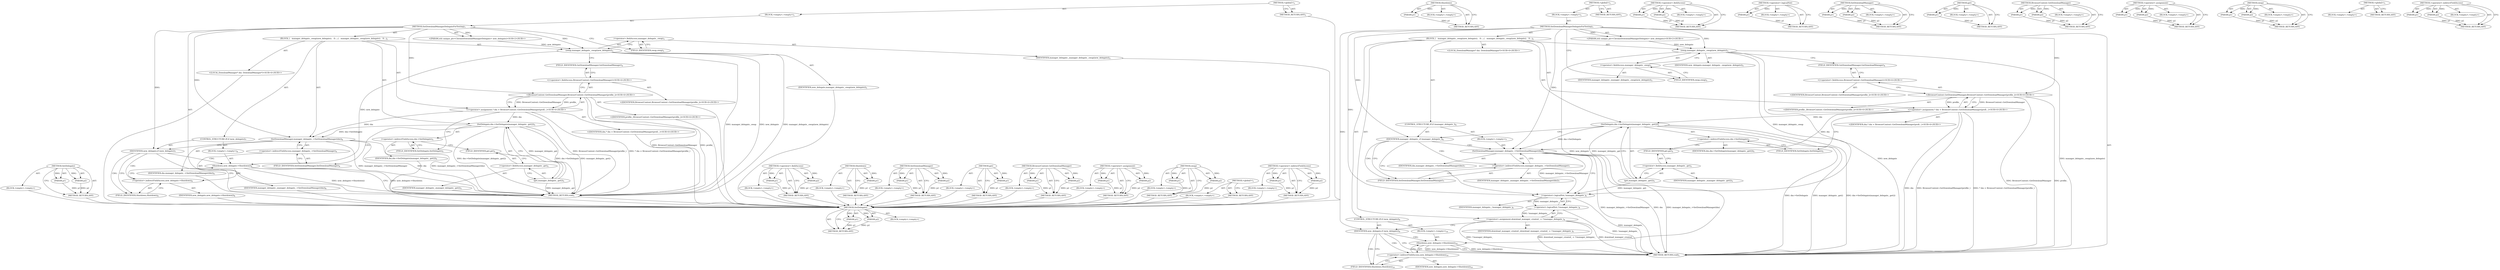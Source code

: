 digraph "&lt;operator&gt;.indirectFieldAccess" {
vulnerable_83 [label=<(METHOD,SetDelegate)>];
vulnerable_84 [label=<(PARAM,p1)>];
vulnerable_85 [label=<(PARAM,p2)>];
vulnerable_86 [label=<(BLOCK,&lt;empty&gt;,&lt;empty&gt;)>];
vulnerable_87 [label=<(METHOD_RETURN,ANY)>];
vulnerable_6 [label=<(METHOD,&lt;global&gt;)<SUB>1</SUB>>];
vulnerable_7 [label=<(BLOCK,&lt;empty&gt;,&lt;empty&gt;)<SUB>1</SUB>>];
vulnerable_8 [label=<(METHOD,SetDownloadManagerDelegateForTesting)<SUB>1</SUB>>];
vulnerable_9 [label="<(PARAM,std::unique_ptr&lt;ChromeDownloadManagerDelegate&gt; new_delegate)<SUB>2</SUB>>"];
vulnerable_10 [label=<(BLOCK,{
   manager_delegate_.swap(new_delegate);
   D...,{
   manager_delegate_.swap(new_delegate);
   D...)<SUB>2</SUB>>];
vulnerable_11 [label=<(swap,manager_delegate_.swap(new_delegate))<SUB>3</SUB>>];
vulnerable_12 [label=<(&lt;operator&gt;.fieldAccess,manager_delegate_.swap)<SUB>3</SUB>>];
vulnerable_13 [label=<(IDENTIFIER,manager_delegate_,manager_delegate_.swap(new_delegate))<SUB>3</SUB>>];
vulnerable_14 [label=<(FIELD_IDENTIFIER,swap,swap)<SUB>3</SUB>>];
vulnerable_15 [label=<(IDENTIFIER,new_delegate,manager_delegate_.swap(new_delegate))<SUB>3</SUB>>];
vulnerable_16 [label="<(LOCAL,DownloadManager* dm: DownloadManager*)<SUB>4</SUB>>"];
vulnerable_17 [label="<(&lt;operator&gt;.assignment,* dm = BrowserContext::GetDownloadManager(profi...)<SUB>4</SUB>>"];
vulnerable_18 [label="<(IDENTIFIER,dm,* dm = BrowserContext::GetDownloadManager(profi...)<SUB>4</SUB>>"];
vulnerable_19 [label="<(BrowserContext.GetDownloadManager,BrowserContext::GetDownloadManager(profile_))<SUB>4</SUB>>"];
vulnerable_20 [label="<(&lt;operator&gt;.fieldAccess,BrowserContext::GetDownloadManager)<SUB>4</SUB>>"];
vulnerable_21 [label="<(IDENTIFIER,BrowserContext,BrowserContext::GetDownloadManager(profile_))<SUB>4</SUB>>"];
vulnerable_22 [label=<(FIELD_IDENTIFIER,GetDownloadManager,GetDownloadManager)<SUB>4</SUB>>];
vulnerable_23 [label="<(IDENTIFIER,profile_,BrowserContext::GetDownloadManager(profile_))<SUB>4</SUB>>"];
vulnerable_24 [label=<(SetDelegate,dm-&gt;SetDelegate(manager_delegate_.get()))<SUB>5</SUB>>];
vulnerable_25 [label=<(&lt;operator&gt;.indirectFieldAccess,dm-&gt;SetDelegate)<SUB>5</SUB>>];
vulnerable_26 [label=<(IDENTIFIER,dm,dm-&gt;SetDelegate(manager_delegate_.get()))<SUB>5</SUB>>];
vulnerable_27 [label=<(FIELD_IDENTIFIER,SetDelegate,SetDelegate)<SUB>5</SUB>>];
vulnerable_28 [label=<(get,manager_delegate_.get())<SUB>5</SUB>>];
vulnerable_29 [label=<(&lt;operator&gt;.fieldAccess,manager_delegate_.get)<SUB>5</SUB>>];
vulnerable_30 [label=<(IDENTIFIER,manager_delegate_,manager_delegate_.get())<SUB>5</SUB>>];
vulnerable_31 [label=<(FIELD_IDENTIFIER,get,get)<SUB>5</SUB>>];
vulnerable_32 [label=<(SetDownloadManager,manager_delegate_-&gt;SetDownloadManager(dm))<SUB>6</SUB>>];
vulnerable_33 [label=<(&lt;operator&gt;.indirectFieldAccess,manager_delegate_-&gt;SetDownloadManager)<SUB>6</SUB>>];
vulnerable_34 [label=<(IDENTIFIER,manager_delegate_,manager_delegate_-&gt;SetDownloadManager(dm))<SUB>6</SUB>>];
vulnerable_35 [label=<(FIELD_IDENTIFIER,SetDownloadManager,SetDownloadManager)<SUB>6</SUB>>];
vulnerable_36 [label=<(IDENTIFIER,dm,manager_delegate_-&gt;SetDownloadManager(dm))<SUB>6</SUB>>];
vulnerable_37 [label=<(CONTROL_STRUCTURE,IF,if (new_delegate))<SUB>7</SUB>>];
vulnerable_38 [label=<(IDENTIFIER,new_delegate,if (new_delegate))<SUB>7</SUB>>];
vulnerable_39 [label=<(BLOCK,&lt;empty&gt;,&lt;empty&gt;)<SUB>8</SUB>>];
vulnerable_40 [label=<(Shutdown,new_delegate-&gt;Shutdown())<SUB>8</SUB>>];
vulnerable_41 [label=<(&lt;operator&gt;.indirectFieldAccess,new_delegate-&gt;Shutdown)<SUB>8</SUB>>];
vulnerable_42 [label=<(IDENTIFIER,new_delegate,new_delegate-&gt;Shutdown())<SUB>8</SUB>>];
vulnerable_43 [label=<(FIELD_IDENTIFIER,Shutdown,Shutdown)<SUB>8</SUB>>];
vulnerable_44 [label=<(METHOD_RETURN,void)<SUB>1</SUB>>];
vulnerable_46 [label=<(METHOD_RETURN,ANY)<SUB>1</SUB>>];
vulnerable_68 [label=<(METHOD,&lt;operator&gt;.fieldAccess)>];
vulnerable_69 [label=<(PARAM,p1)>];
vulnerable_70 [label=<(PARAM,p2)>];
vulnerable_71 [label=<(BLOCK,&lt;empty&gt;,&lt;empty&gt;)>];
vulnerable_72 [label=<(METHOD_RETURN,ANY)>];
vulnerable_102 [label=<(METHOD,Shutdown)>];
vulnerable_103 [label=<(PARAM,p1)>];
vulnerable_104 [label=<(BLOCK,&lt;empty&gt;,&lt;empty&gt;)>];
vulnerable_105 [label=<(METHOD_RETURN,ANY)>];
vulnerable_97 [label=<(METHOD,SetDownloadManager)>];
vulnerable_98 [label=<(PARAM,p1)>];
vulnerable_99 [label=<(PARAM,p2)>];
vulnerable_100 [label=<(BLOCK,&lt;empty&gt;,&lt;empty&gt;)>];
vulnerable_101 [label=<(METHOD_RETURN,ANY)>];
vulnerable_93 [label=<(METHOD,get)>];
vulnerable_94 [label=<(PARAM,p1)>];
vulnerable_95 [label=<(BLOCK,&lt;empty&gt;,&lt;empty&gt;)>];
vulnerable_96 [label=<(METHOD_RETURN,ANY)>];
vulnerable_78 [label=<(METHOD,BrowserContext.GetDownloadManager)>];
vulnerable_79 [label=<(PARAM,p1)>];
vulnerable_80 [label=<(PARAM,p2)>];
vulnerable_81 [label=<(BLOCK,&lt;empty&gt;,&lt;empty&gt;)>];
vulnerable_82 [label=<(METHOD_RETURN,ANY)>];
vulnerable_73 [label=<(METHOD,&lt;operator&gt;.assignment)>];
vulnerable_74 [label=<(PARAM,p1)>];
vulnerable_75 [label=<(PARAM,p2)>];
vulnerable_76 [label=<(BLOCK,&lt;empty&gt;,&lt;empty&gt;)>];
vulnerable_77 [label=<(METHOD_RETURN,ANY)>];
vulnerable_63 [label=<(METHOD,swap)>];
vulnerable_64 [label=<(PARAM,p1)>];
vulnerable_65 [label=<(PARAM,p2)>];
vulnerable_66 [label=<(BLOCK,&lt;empty&gt;,&lt;empty&gt;)>];
vulnerable_67 [label=<(METHOD_RETURN,ANY)>];
vulnerable_57 [label=<(METHOD,&lt;global&gt;)<SUB>1</SUB>>];
vulnerable_58 [label=<(BLOCK,&lt;empty&gt;,&lt;empty&gt;)>];
vulnerable_59 [label=<(METHOD_RETURN,ANY)>];
vulnerable_88 [label=<(METHOD,&lt;operator&gt;.indirectFieldAccess)>];
vulnerable_89 [label=<(PARAM,p1)>];
vulnerable_90 [label=<(PARAM,p2)>];
vulnerable_91 [label=<(BLOCK,&lt;empty&gt;,&lt;empty&gt;)>];
vulnerable_92 [label=<(METHOD_RETURN,ANY)>];
fixed_91 [label=<(METHOD,SetDelegate)>];
fixed_92 [label=<(PARAM,p1)>];
fixed_93 [label=<(PARAM,p2)>];
fixed_94 [label=<(BLOCK,&lt;empty&gt;,&lt;empty&gt;)>];
fixed_95 [label=<(METHOD_RETURN,ANY)>];
fixed_114 [label=<(METHOD,Shutdown)>];
fixed_115 [label=<(PARAM,p1)>];
fixed_116 [label=<(BLOCK,&lt;empty&gt;,&lt;empty&gt;)>];
fixed_117 [label=<(METHOD_RETURN,ANY)>];
fixed_6 [label=<(METHOD,&lt;global&gt;)<SUB>1</SUB>>];
fixed_7 [label=<(BLOCK,&lt;empty&gt;,&lt;empty&gt;)<SUB>1</SUB>>];
fixed_8 [label=<(METHOD,SetDownloadManagerDelegateForTesting)<SUB>1</SUB>>];
fixed_9 [label="<(PARAM,std::unique_ptr&lt;ChromeDownloadManagerDelegate&gt; new_delegate)<SUB>2</SUB>>"];
fixed_10 [label=<(BLOCK,{
   manager_delegate_.swap(new_delegate);
   D...,{
   manager_delegate_.swap(new_delegate);
   D...)<SUB>2</SUB>>];
fixed_11 [label=<(swap,manager_delegate_.swap(new_delegate))<SUB>3</SUB>>];
fixed_12 [label=<(&lt;operator&gt;.fieldAccess,manager_delegate_.swap)<SUB>3</SUB>>];
fixed_13 [label=<(IDENTIFIER,manager_delegate_,manager_delegate_.swap(new_delegate))<SUB>3</SUB>>];
fixed_14 [label=<(FIELD_IDENTIFIER,swap,swap)<SUB>3</SUB>>];
fixed_15 [label=<(IDENTIFIER,new_delegate,manager_delegate_.swap(new_delegate))<SUB>3</SUB>>];
fixed_16 [label="<(LOCAL,DownloadManager* dm: DownloadManager*)<SUB>4</SUB>>"];
fixed_17 [label="<(&lt;operator&gt;.assignment,* dm = BrowserContext::GetDownloadManager(profi...)<SUB>4</SUB>>"];
fixed_18 [label="<(IDENTIFIER,dm,* dm = BrowserContext::GetDownloadManager(profi...)<SUB>4</SUB>>"];
fixed_19 [label="<(BrowserContext.GetDownloadManager,BrowserContext::GetDownloadManager(profile_))<SUB>4</SUB>>"];
fixed_20 [label="<(&lt;operator&gt;.fieldAccess,BrowserContext::GetDownloadManager)<SUB>4</SUB>>"];
fixed_21 [label="<(IDENTIFIER,BrowserContext,BrowserContext::GetDownloadManager(profile_))<SUB>4</SUB>>"];
fixed_22 [label=<(FIELD_IDENTIFIER,GetDownloadManager,GetDownloadManager)<SUB>4</SUB>>];
fixed_23 [label="<(IDENTIFIER,profile_,BrowserContext::GetDownloadManager(profile_))<SUB>4</SUB>>"];
fixed_24 [label=<(SetDelegate,dm-&gt;SetDelegate(manager_delegate_.get()))<SUB>5</SUB>>];
fixed_25 [label=<(&lt;operator&gt;.indirectFieldAccess,dm-&gt;SetDelegate)<SUB>5</SUB>>];
fixed_26 [label=<(IDENTIFIER,dm,dm-&gt;SetDelegate(manager_delegate_.get()))<SUB>5</SUB>>];
fixed_27 [label=<(FIELD_IDENTIFIER,SetDelegate,SetDelegate)<SUB>5</SUB>>];
fixed_28 [label=<(get,manager_delegate_.get())<SUB>5</SUB>>];
fixed_29 [label=<(&lt;operator&gt;.fieldAccess,manager_delegate_.get)<SUB>5</SUB>>];
fixed_30 [label=<(IDENTIFIER,manager_delegate_,manager_delegate_.get())<SUB>5</SUB>>];
fixed_31 [label=<(FIELD_IDENTIFIER,get,get)<SUB>5</SUB>>];
fixed_32 [label=<(CONTROL_STRUCTURE,IF,if (manager_delegate_))<SUB>6</SUB>>];
fixed_33 [label=<(IDENTIFIER,manager_delegate_,if (manager_delegate_))<SUB>6</SUB>>];
fixed_34 [label=<(BLOCK,&lt;empty&gt;,&lt;empty&gt;)<SUB>7</SUB>>];
fixed_35 [label=<(SetDownloadManager,manager_delegate_-&gt;SetDownloadManager(dm))<SUB>7</SUB>>];
fixed_36 [label=<(&lt;operator&gt;.indirectFieldAccess,manager_delegate_-&gt;SetDownloadManager)<SUB>7</SUB>>];
fixed_37 [label=<(IDENTIFIER,manager_delegate_,manager_delegate_-&gt;SetDownloadManager(dm))<SUB>7</SUB>>];
fixed_38 [label=<(FIELD_IDENTIFIER,SetDownloadManager,SetDownloadManager)<SUB>7</SUB>>];
fixed_39 [label=<(IDENTIFIER,dm,manager_delegate_-&gt;SetDownloadManager(dm))<SUB>7</SUB>>];
fixed_40 [label=<(&lt;operator&gt;.assignment,download_manager_created_ = !!manager_delegate_)<SUB>8</SUB>>];
fixed_41 [label=<(IDENTIFIER,download_manager_created_,download_manager_created_ = !!manager_delegate_)<SUB>8</SUB>>];
fixed_42 [label=<(&lt;operator&gt;.logicalNot,!!manager_delegate_)<SUB>8</SUB>>];
fixed_43 [label=<(&lt;operator&gt;.logicalNot,!manager_delegate_)<SUB>8</SUB>>];
fixed_44 [label=<(IDENTIFIER,manager_delegate_,!manager_delegate_)<SUB>8</SUB>>];
fixed_45 [label=<(CONTROL_STRUCTURE,IF,if (new_delegate))<SUB>9</SUB>>];
fixed_46 [label=<(IDENTIFIER,new_delegate,if (new_delegate))<SUB>9</SUB>>];
fixed_47 [label=<(BLOCK,&lt;empty&gt;,&lt;empty&gt;)<SUB>10</SUB>>];
fixed_48 [label=<(Shutdown,new_delegate-&gt;Shutdown())<SUB>10</SUB>>];
fixed_49 [label=<(&lt;operator&gt;.indirectFieldAccess,new_delegate-&gt;Shutdown)<SUB>10</SUB>>];
fixed_50 [label=<(IDENTIFIER,new_delegate,new_delegate-&gt;Shutdown())<SUB>10</SUB>>];
fixed_51 [label=<(FIELD_IDENTIFIER,Shutdown,Shutdown)<SUB>10</SUB>>];
fixed_52 [label=<(METHOD_RETURN,void)<SUB>1</SUB>>];
fixed_54 [label=<(METHOD_RETURN,ANY)<SUB>1</SUB>>];
fixed_76 [label=<(METHOD,&lt;operator&gt;.fieldAccess)>];
fixed_77 [label=<(PARAM,p1)>];
fixed_78 [label=<(PARAM,p2)>];
fixed_79 [label=<(BLOCK,&lt;empty&gt;,&lt;empty&gt;)>];
fixed_80 [label=<(METHOD_RETURN,ANY)>];
fixed_110 [label=<(METHOD,&lt;operator&gt;.logicalNot)>];
fixed_111 [label=<(PARAM,p1)>];
fixed_112 [label=<(BLOCK,&lt;empty&gt;,&lt;empty&gt;)>];
fixed_113 [label=<(METHOD_RETURN,ANY)>];
fixed_105 [label=<(METHOD,SetDownloadManager)>];
fixed_106 [label=<(PARAM,p1)>];
fixed_107 [label=<(PARAM,p2)>];
fixed_108 [label=<(BLOCK,&lt;empty&gt;,&lt;empty&gt;)>];
fixed_109 [label=<(METHOD_RETURN,ANY)>];
fixed_101 [label=<(METHOD,get)>];
fixed_102 [label=<(PARAM,p1)>];
fixed_103 [label=<(BLOCK,&lt;empty&gt;,&lt;empty&gt;)>];
fixed_104 [label=<(METHOD_RETURN,ANY)>];
fixed_86 [label=<(METHOD,BrowserContext.GetDownloadManager)>];
fixed_87 [label=<(PARAM,p1)>];
fixed_88 [label=<(PARAM,p2)>];
fixed_89 [label=<(BLOCK,&lt;empty&gt;,&lt;empty&gt;)>];
fixed_90 [label=<(METHOD_RETURN,ANY)>];
fixed_81 [label=<(METHOD,&lt;operator&gt;.assignment)>];
fixed_82 [label=<(PARAM,p1)>];
fixed_83 [label=<(PARAM,p2)>];
fixed_84 [label=<(BLOCK,&lt;empty&gt;,&lt;empty&gt;)>];
fixed_85 [label=<(METHOD_RETURN,ANY)>];
fixed_71 [label=<(METHOD,swap)>];
fixed_72 [label=<(PARAM,p1)>];
fixed_73 [label=<(PARAM,p2)>];
fixed_74 [label=<(BLOCK,&lt;empty&gt;,&lt;empty&gt;)>];
fixed_75 [label=<(METHOD_RETURN,ANY)>];
fixed_65 [label=<(METHOD,&lt;global&gt;)<SUB>1</SUB>>];
fixed_66 [label=<(BLOCK,&lt;empty&gt;,&lt;empty&gt;)>];
fixed_67 [label=<(METHOD_RETURN,ANY)>];
fixed_96 [label=<(METHOD,&lt;operator&gt;.indirectFieldAccess)>];
fixed_97 [label=<(PARAM,p1)>];
fixed_98 [label=<(PARAM,p2)>];
fixed_99 [label=<(BLOCK,&lt;empty&gt;,&lt;empty&gt;)>];
fixed_100 [label=<(METHOD_RETURN,ANY)>];
vulnerable_83 -> vulnerable_84  [key=0, label="AST: "];
vulnerable_83 -> vulnerable_84  [key=1, label="DDG: "];
vulnerable_83 -> vulnerable_86  [key=0, label="AST: "];
vulnerable_83 -> vulnerable_85  [key=0, label="AST: "];
vulnerable_83 -> vulnerable_85  [key=1, label="DDG: "];
vulnerable_83 -> vulnerable_87  [key=0, label="AST: "];
vulnerable_83 -> vulnerable_87  [key=1, label="CFG: "];
vulnerable_84 -> vulnerable_87  [key=0, label="DDG: p1"];
vulnerable_85 -> vulnerable_87  [key=0, label="DDG: p2"];
vulnerable_86 -> fixed_91  [key=0];
vulnerable_87 -> fixed_91  [key=0];
vulnerable_6 -> vulnerable_7  [key=0, label="AST: "];
vulnerable_6 -> vulnerable_46  [key=0, label="AST: "];
vulnerable_6 -> vulnerable_46  [key=1, label="CFG: "];
vulnerable_7 -> vulnerable_8  [key=0, label="AST: "];
vulnerable_8 -> vulnerable_9  [key=0, label="AST: "];
vulnerable_8 -> vulnerable_9  [key=1, label="DDG: "];
vulnerable_8 -> vulnerable_10  [key=0, label="AST: "];
vulnerable_8 -> vulnerable_44  [key=0, label="AST: "];
vulnerable_8 -> vulnerable_14  [key=0, label="CFG: "];
vulnerable_8 -> vulnerable_11  [key=0, label="DDG: "];
vulnerable_8 -> vulnerable_32  [key=0, label="DDG: "];
vulnerable_8 -> vulnerable_38  [key=0, label="DDG: "];
vulnerable_8 -> vulnerable_19  [key=0, label="DDG: "];
vulnerable_9 -> vulnerable_11  [key=0, label="DDG: new_delegate"];
vulnerable_10 -> vulnerable_11  [key=0, label="AST: "];
vulnerable_10 -> vulnerable_16  [key=0, label="AST: "];
vulnerable_10 -> vulnerable_17  [key=0, label="AST: "];
vulnerable_10 -> vulnerable_24  [key=0, label="AST: "];
vulnerable_10 -> vulnerable_32  [key=0, label="AST: "];
vulnerable_10 -> vulnerable_37  [key=0, label="AST: "];
vulnerable_11 -> vulnerable_12  [key=0, label="AST: "];
vulnerable_11 -> vulnerable_15  [key=0, label="AST: "];
vulnerable_11 -> vulnerable_22  [key=0, label="CFG: "];
vulnerable_11 -> vulnerable_44  [key=0, label="DDG: manager_delegate_.swap"];
vulnerable_11 -> vulnerable_44  [key=1, label="DDG: new_delegate"];
vulnerable_11 -> vulnerable_44  [key=2, label="DDG: manager_delegate_.swap(new_delegate)"];
vulnerable_11 -> vulnerable_40  [key=0, label="DDG: new_delegate"];
vulnerable_12 -> vulnerable_13  [key=0, label="AST: "];
vulnerable_12 -> vulnerable_14  [key=0, label="AST: "];
vulnerable_12 -> vulnerable_11  [key=0, label="CFG: "];
vulnerable_13 -> fixed_91  [key=0];
vulnerable_14 -> vulnerable_12  [key=0, label="CFG: "];
vulnerable_15 -> fixed_91  [key=0];
vulnerable_16 -> fixed_91  [key=0];
vulnerable_17 -> vulnerable_18  [key=0, label="AST: "];
vulnerable_17 -> vulnerable_19  [key=0, label="AST: "];
vulnerable_17 -> vulnerable_27  [key=0, label="CFG: "];
vulnerable_17 -> vulnerable_44  [key=0, label="DDG: BrowserContext::GetDownloadManager(profile_)"];
vulnerable_17 -> vulnerable_44  [key=1, label="DDG: * dm = BrowserContext::GetDownloadManager(profile_)"];
vulnerable_17 -> vulnerable_24  [key=0, label="DDG: dm"];
vulnerable_17 -> vulnerable_32  [key=0, label="DDG: dm"];
vulnerable_18 -> fixed_91  [key=0];
vulnerable_19 -> vulnerable_20  [key=0, label="AST: "];
vulnerable_19 -> vulnerable_23  [key=0, label="AST: "];
vulnerable_19 -> vulnerable_17  [key=0, label="CFG: "];
vulnerable_19 -> vulnerable_17  [key=1, label="DDG: BrowserContext::GetDownloadManager"];
vulnerable_19 -> vulnerable_17  [key=2, label="DDG: profile_"];
vulnerable_19 -> vulnerable_44  [key=0, label="DDG: BrowserContext::GetDownloadManager"];
vulnerable_19 -> vulnerable_44  [key=1, label="DDG: profile_"];
vulnerable_20 -> vulnerable_21  [key=0, label="AST: "];
vulnerable_20 -> vulnerable_22  [key=0, label="AST: "];
vulnerable_20 -> vulnerable_19  [key=0, label="CFG: "];
vulnerable_21 -> fixed_91  [key=0];
vulnerable_22 -> vulnerable_20  [key=0, label="CFG: "];
vulnerable_23 -> fixed_91  [key=0];
vulnerable_24 -> vulnerable_25  [key=0, label="AST: "];
vulnerable_24 -> vulnerable_28  [key=0, label="AST: "];
vulnerable_24 -> vulnerable_35  [key=0, label="CFG: "];
vulnerable_24 -> vulnerable_44  [key=0, label="DDG: dm-&gt;SetDelegate"];
vulnerable_24 -> vulnerable_44  [key=1, label="DDG: manager_delegate_.get()"];
vulnerable_24 -> vulnerable_44  [key=2, label="DDG: dm-&gt;SetDelegate(manager_delegate_.get())"];
vulnerable_24 -> vulnerable_32  [key=0, label="DDG: dm-&gt;SetDelegate"];
vulnerable_25 -> vulnerable_26  [key=0, label="AST: "];
vulnerable_25 -> vulnerable_27  [key=0, label="AST: "];
vulnerable_25 -> vulnerable_31  [key=0, label="CFG: "];
vulnerable_26 -> fixed_91  [key=0];
vulnerable_27 -> vulnerable_25  [key=0, label="CFG: "];
vulnerable_28 -> vulnerable_29  [key=0, label="AST: "];
vulnerable_28 -> vulnerable_24  [key=0, label="CFG: "];
vulnerable_28 -> vulnerable_24  [key=1, label="DDG: manager_delegate_.get"];
vulnerable_28 -> vulnerable_44  [key=0, label="DDG: manager_delegate_.get"];
vulnerable_29 -> vulnerable_30  [key=0, label="AST: "];
vulnerable_29 -> vulnerable_31  [key=0, label="AST: "];
vulnerable_29 -> vulnerable_28  [key=0, label="CFG: "];
vulnerable_30 -> fixed_91  [key=0];
vulnerable_31 -> vulnerable_29  [key=0, label="CFG: "];
vulnerable_32 -> vulnerable_33  [key=0, label="AST: "];
vulnerable_32 -> vulnerable_36  [key=0, label="AST: "];
vulnerable_32 -> vulnerable_38  [key=0, label="CFG: "];
vulnerable_32 -> vulnerable_44  [key=0, label="DDG: manager_delegate_-&gt;SetDownloadManager"];
vulnerable_32 -> vulnerable_44  [key=1, label="DDG: dm"];
vulnerable_32 -> vulnerable_44  [key=2, label="DDG: manager_delegate_-&gt;SetDownloadManager(dm)"];
vulnerable_33 -> vulnerable_34  [key=0, label="AST: "];
vulnerable_33 -> vulnerable_35  [key=0, label="AST: "];
vulnerable_33 -> vulnerable_32  [key=0, label="CFG: "];
vulnerable_34 -> fixed_91  [key=0];
vulnerable_35 -> vulnerable_33  [key=0, label="CFG: "];
vulnerable_36 -> fixed_91  [key=0];
vulnerable_37 -> vulnerable_38  [key=0, label="AST: "];
vulnerable_37 -> vulnerable_39  [key=0, label="AST: "];
vulnerable_38 -> vulnerable_44  [key=0, label="CFG: "];
vulnerable_38 -> vulnerable_43  [key=0, label="CFG: "];
vulnerable_38 -> vulnerable_43  [key=1, label="CDG: "];
vulnerable_38 -> vulnerable_40  [key=0, label="CDG: "];
vulnerable_38 -> vulnerable_41  [key=0, label="CDG: "];
vulnerable_39 -> vulnerable_40  [key=0, label="AST: "];
vulnerable_40 -> vulnerable_41  [key=0, label="AST: "];
vulnerable_40 -> vulnerable_44  [key=0, label="CFG: "];
vulnerable_40 -> vulnerable_44  [key=1, label="DDG: new_delegate-&gt;Shutdown"];
vulnerable_40 -> vulnerable_44  [key=2, label="DDG: new_delegate-&gt;Shutdown()"];
vulnerable_41 -> vulnerable_42  [key=0, label="AST: "];
vulnerable_41 -> vulnerable_43  [key=0, label="AST: "];
vulnerable_41 -> vulnerable_40  [key=0, label="CFG: "];
vulnerable_42 -> fixed_91  [key=0];
vulnerable_43 -> vulnerable_41  [key=0, label="CFG: "];
vulnerable_44 -> fixed_91  [key=0];
vulnerable_46 -> fixed_91  [key=0];
vulnerable_68 -> vulnerable_69  [key=0, label="AST: "];
vulnerable_68 -> vulnerable_69  [key=1, label="DDG: "];
vulnerable_68 -> vulnerable_71  [key=0, label="AST: "];
vulnerable_68 -> vulnerable_70  [key=0, label="AST: "];
vulnerable_68 -> vulnerable_70  [key=1, label="DDG: "];
vulnerable_68 -> vulnerable_72  [key=0, label="AST: "];
vulnerable_68 -> vulnerable_72  [key=1, label="CFG: "];
vulnerable_69 -> vulnerable_72  [key=0, label="DDG: p1"];
vulnerable_70 -> vulnerable_72  [key=0, label="DDG: p2"];
vulnerable_71 -> fixed_91  [key=0];
vulnerable_72 -> fixed_91  [key=0];
vulnerable_102 -> vulnerable_103  [key=0, label="AST: "];
vulnerable_102 -> vulnerable_103  [key=1, label="DDG: "];
vulnerable_102 -> vulnerable_104  [key=0, label="AST: "];
vulnerable_102 -> vulnerable_105  [key=0, label="AST: "];
vulnerable_102 -> vulnerable_105  [key=1, label="CFG: "];
vulnerable_103 -> vulnerable_105  [key=0, label="DDG: p1"];
vulnerable_104 -> fixed_91  [key=0];
vulnerable_105 -> fixed_91  [key=0];
vulnerable_97 -> vulnerable_98  [key=0, label="AST: "];
vulnerable_97 -> vulnerable_98  [key=1, label="DDG: "];
vulnerable_97 -> vulnerable_100  [key=0, label="AST: "];
vulnerable_97 -> vulnerable_99  [key=0, label="AST: "];
vulnerable_97 -> vulnerable_99  [key=1, label="DDG: "];
vulnerable_97 -> vulnerable_101  [key=0, label="AST: "];
vulnerable_97 -> vulnerable_101  [key=1, label="CFG: "];
vulnerable_98 -> vulnerable_101  [key=0, label="DDG: p1"];
vulnerable_99 -> vulnerable_101  [key=0, label="DDG: p2"];
vulnerable_100 -> fixed_91  [key=0];
vulnerable_101 -> fixed_91  [key=0];
vulnerable_93 -> vulnerable_94  [key=0, label="AST: "];
vulnerable_93 -> vulnerable_94  [key=1, label="DDG: "];
vulnerable_93 -> vulnerable_95  [key=0, label="AST: "];
vulnerable_93 -> vulnerable_96  [key=0, label="AST: "];
vulnerable_93 -> vulnerable_96  [key=1, label="CFG: "];
vulnerable_94 -> vulnerable_96  [key=0, label="DDG: p1"];
vulnerable_95 -> fixed_91  [key=0];
vulnerable_96 -> fixed_91  [key=0];
vulnerable_78 -> vulnerable_79  [key=0, label="AST: "];
vulnerable_78 -> vulnerable_79  [key=1, label="DDG: "];
vulnerable_78 -> vulnerable_81  [key=0, label="AST: "];
vulnerable_78 -> vulnerable_80  [key=0, label="AST: "];
vulnerable_78 -> vulnerable_80  [key=1, label="DDG: "];
vulnerable_78 -> vulnerable_82  [key=0, label="AST: "];
vulnerable_78 -> vulnerable_82  [key=1, label="CFG: "];
vulnerable_79 -> vulnerable_82  [key=0, label="DDG: p1"];
vulnerable_80 -> vulnerable_82  [key=0, label="DDG: p2"];
vulnerable_81 -> fixed_91  [key=0];
vulnerable_82 -> fixed_91  [key=0];
vulnerable_73 -> vulnerable_74  [key=0, label="AST: "];
vulnerable_73 -> vulnerable_74  [key=1, label="DDG: "];
vulnerable_73 -> vulnerable_76  [key=0, label="AST: "];
vulnerable_73 -> vulnerable_75  [key=0, label="AST: "];
vulnerable_73 -> vulnerable_75  [key=1, label="DDG: "];
vulnerable_73 -> vulnerable_77  [key=0, label="AST: "];
vulnerable_73 -> vulnerable_77  [key=1, label="CFG: "];
vulnerable_74 -> vulnerable_77  [key=0, label="DDG: p1"];
vulnerable_75 -> vulnerable_77  [key=0, label="DDG: p2"];
vulnerable_76 -> fixed_91  [key=0];
vulnerable_77 -> fixed_91  [key=0];
vulnerable_63 -> vulnerable_64  [key=0, label="AST: "];
vulnerable_63 -> vulnerable_64  [key=1, label="DDG: "];
vulnerable_63 -> vulnerable_66  [key=0, label="AST: "];
vulnerable_63 -> vulnerable_65  [key=0, label="AST: "];
vulnerable_63 -> vulnerable_65  [key=1, label="DDG: "];
vulnerable_63 -> vulnerable_67  [key=0, label="AST: "];
vulnerable_63 -> vulnerable_67  [key=1, label="CFG: "];
vulnerable_64 -> vulnerable_67  [key=0, label="DDG: p1"];
vulnerable_65 -> vulnerable_67  [key=0, label="DDG: p2"];
vulnerable_66 -> fixed_91  [key=0];
vulnerable_67 -> fixed_91  [key=0];
vulnerable_57 -> vulnerable_58  [key=0, label="AST: "];
vulnerable_57 -> vulnerable_59  [key=0, label="AST: "];
vulnerable_57 -> vulnerable_59  [key=1, label="CFG: "];
vulnerable_58 -> fixed_91  [key=0];
vulnerable_59 -> fixed_91  [key=0];
vulnerable_88 -> vulnerable_89  [key=0, label="AST: "];
vulnerable_88 -> vulnerable_89  [key=1, label="DDG: "];
vulnerable_88 -> vulnerable_91  [key=0, label="AST: "];
vulnerable_88 -> vulnerable_90  [key=0, label="AST: "];
vulnerable_88 -> vulnerable_90  [key=1, label="DDG: "];
vulnerable_88 -> vulnerable_92  [key=0, label="AST: "];
vulnerable_88 -> vulnerable_92  [key=1, label="CFG: "];
vulnerable_89 -> vulnerable_92  [key=0, label="DDG: p1"];
vulnerable_90 -> vulnerable_92  [key=0, label="DDG: p2"];
vulnerable_91 -> fixed_91  [key=0];
vulnerable_92 -> fixed_91  [key=0];
fixed_91 -> fixed_92  [key=0, label="AST: "];
fixed_91 -> fixed_92  [key=1, label="DDG: "];
fixed_91 -> fixed_94  [key=0, label="AST: "];
fixed_91 -> fixed_93  [key=0, label="AST: "];
fixed_91 -> fixed_93  [key=1, label="DDG: "];
fixed_91 -> fixed_95  [key=0, label="AST: "];
fixed_91 -> fixed_95  [key=1, label="CFG: "];
fixed_92 -> fixed_95  [key=0, label="DDG: p1"];
fixed_93 -> fixed_95  [key=0, label="DDG: p2"];
fixed_114 -> fixed_115  [key=0, label="AST: "];
fixed_114 -> fixed_115  [key=1, label="DDG: "];
fixed_114 -> fixed_116  [key=0, label="AST: "];
fixed_114 -> fixed_117  [key=0, label="AST: "];
fixed_114 -> fixed_117  [key=1, label="CFG: "];
fixed_115 -> fixed_117  [key=0, label="DDG: p1"];
fixed_6 -> fixed_7  [key=0, label="AST: "];
fixed_6 -> fixed_54  [key=0, label="AST: "];
fixed_6 -> fixed_54  [key=1, label="CFG: "];
fixed_7 -> fixed_8  [key=0, label="AST: "];
fixed_8 -> fixed_9  [key=0, label="AST: "];
fixed_8 -> fixed_9  [key=1, label="DDG: "];
fixed_8 -> fixed_10  [key=0, label="AST: "];
fixed_8 -> fixed_52  [key=0, label="AST: "];
fixed_8 -> fixed_14  [key=0, label="CFG: "];
fixed_8 -> fixed_11  [key=0, label="DDG: "];
fixed_8 -> fixed_33  [key=0, label="DDG: "];
fixed_8 -> fixed_46  [key=0, label="DDG: "];
fixed_8 -> fixed_19  [key=0, label="DDG: "];
fixed_8 -> fixed_35  [key=0, label="DDG: "];
fixed_8 -> fixed_43  [key=0, label="DDG: "];
fixed_9 -> fixed_11  [key=0, label="DDG: new_delegate"];
fixed_10 -> fixed_11  [key=0, label="AST: "];
fixed_10 -> fixed_16  [key=0, label="AST: "];
fixed_10 -> fixed_17  [key=0, label="AST: "];
fixed_10 -> fixed_24  [key=0, label="AST: "];
fixed_10 -> fixed_32  [key=0, label="AST: "];
fixed_10 -> fixed_40  [key=0, label="AST: "];
fixed_10 -> fixed_45  [key=0, label="AST: "];
fixed_11 -> fixed_12  [key=0, label="AST: "];
fixed_11 -> fixed_15  [key=0, label="AST: "];
fixed_11 -> fixed_22  [key=0, label="CFG: "];
fixed_11 -> fixed_52  [key=0, label="DDG: new_delegate"];
fixed_11 -> fixed_52  [key=1, label="DDG: manager_delegate_.swap(new_delegate)"];
fixed_11 -> fixed_43  [key=0, label="DDG: manager_delegate_.swap"];
fixed_11 -> fixed_48  [key=0, label="DDG: new_delegate"];
fixed_12 -> fixed_13  [key=0, label="AST: "];
fixed_12 -> fixed_14  [key=0, label="AST: "];
fixed_12 -> fixed_11  [key=0, label="CFG: "];
fixed_14 -> fixed_12  [key=0, label="CFG: "];
fixed_17 -> fixed_18  [key=0, label="AST: "];
fixed_17 -> fixed_19  [key=0, label="AST: "];
fixed_17 -> fixed_27  [key=0, label="CFG: "];
fixed_17 -> fixed_52  [key=0, label="DDG: dm"];
fixed_17 -> fixed_52  [key=1, label="DDG: BrowserContext::GetDownloadManager(profile_)"];
fixed_17 -> fixed_52  [key=2, label="DDG: * dm = BrowserContext::GetDownloadManager(profile_)"];
fixed_17 -> fixed_24  [key=0, label="DDG: dm"];
fixed_17 -> fixed_35  [key=0, label="DDG: dm"];
fixed_19 -> fixed_20  [key=0, label="AST: "];
fixed_19 -> fixed_23  [key=0, label="AST: "];
fixed_19 -> fixed_17  [key=0, label="CFG: "];
fixed_19 -> fixed_17  [key=1, label="DDG: BrowserContext::GetDownloadManager"];
fixed_19 -> fixed_17  [key=2, label="DDG: profile_"];
fixed_19 -> fixed_52  [key=0, label="DDG: BrowserContext::GetDownloadManager"];
fixed_19 -> fixed_52  [key=1, label="DDG: profile_"];
fixed_20 -> fixed_21  [key=0, label="AST: "];
fixed_20 -> fixed_22  [key=0, label="AST: "];
fixed_20 -> fixed_19  [key=0, label="CFG: "];
fixed_22 -> fixed_20  [key=0, label="CFG: "];
fixed_24 -> fixed_25  [key=0, label="AST: "];
fixed_24 -> fixed_28  [key=0, label="AST: "];
fixed_24 -> fixed_33  [key=0, label="CFG: "];
fixed_24 -> fixed_52  [key=0, label="DDG: dm-&gt;SetDelegate"];
fixed_24 -> fixed_52  [key=1, label="DDG: manager_delegate_.get()"];
fixed_24 -> fixed_52  [key=2, label="DDG: dm-&gt;SetDelegate(manager_delegate_.get())"];
fixed_24 -> fixed_35  [key=0, label="DDG: dm-&gt;SetDelegate"];
fixed_25 -> fixed_26  [key=0, label="AST: "];
fixed_25 -> fixed_27  [key=0, label="AST: "];
fixed_25 -> fixed_31  [key=0, label="CFG: "];
fixed_27 -> fixed_25  [key=0, label="CFG: "];
fixed_28 -> fixed_29  [key=0, label="AST: "];
fixed_28 -> fixed_24  [key=0, label="CFG: "];
fixed_28 -> fixed_24  [key=1, label="DDG: manager_delegate_.get"];
fixed_28 -> fixed_43  [key=0, label="DDG: manager_delegate_.get"];
fixed_29 -> fixed_30  [key=0, label="AST: "];
fixed_29 -> fixed_31  [key=0, label="AST: "];
fixed_29 -> fixed_28  [key=0, label="CFG: "];
fixed_31 -> fixed_29  [key=0, label="CFG: "];
fixed_32 -> fixed_33  [key=0, label="AST: "];
fixed_32 -> fixed_34  [key=0, label="AST: "];
fixed_33 -> fixed_38  [key=0, label="CFG: "];
fixed_33 -> fixed_38  [key=1, label="CDG: "];
fixed_33 -> fixed_43  [key=0, label="CFG: "];
fixed_33 -> fixed_36  [key=0, label="CDG: "];
fixed_33 -> fixed_35  [key=0, label="CDG: "];
fixed_34 -> fixed_35  [key=0, label="AST: "];
fixed_35 -> fixed_36  [key=0, label="AST: "];
fixed_35 -> fixed_39  [key=0, label="AST: "];
fixed_35 -> fixed_43  [key=0, label="CFG: "];
fixed_35 -> fixed_43  [key=1, label="DDG: manager_delegate_-&gt;SetDownloadManager"];
fixed_35 -> fixed_52  [key=0, label="DDG: manager_delegate_-&gt;SetDownloadManager"];
fixed_35 -> fixed_52  [key=1, label="DDG: dm"];
fixed_35 -> fixed_52  [key=2, label="DDG: manager_delegate_-&gt;SetDownloadManager(dm)"];
fixed_36 -> fixed_37  [key=0, label="AST: "];
fixed_36 -> fixed_38  [key=0, label="AST: "];
fixed_36 -> fixed_35  [key=0, label="CFG: "];
fixed_38 -> fixed_36  [key=0, label="CFG: "];
fixed_40 -> fixed_41  [key=0, label="AST: "];
fixed_40 -> fixed_42  [key=0, label="AST: "];
fixed_40 -> fixed_46  [key=0, label="CFG: "];
fixed_40 -> fixed_52  [key=0, label="DDG: !!manager_delegate_"];
fixed_40 -> fixed_52  [key=1, label="DDG: download_manager_created_ = !!manager_delegate_"];
fixed_40 -> fixed_52  [key=2, label="DDG: download_manager_created_"];
fixed_42 -> fixed_43  [key=0, label="AST: "];
fixed_42 -> fixed_40  [key=0, label="CFG: "];
fixed_42 -> fixed_40  [key=1, label="DDG: !manager_delegate_"];
fixed_42 -> fixed_52  [key=0, label="DDG: !manager_delegate_"];
fixed_43 -> fixed_44  [key=0, label="AST: "];
fixed_43 -> fixed_42  [key=0, label="CFG: "];
fixed_43 -> fixed_42  [key=1, label="DDG: manager_delegate_"];
fixed_43 -> fixed_52  [key=0, label="DDG: manager_delegate_"];
fixed_45 -> fixed_46  [key=0, label="AST: "];
fixed_45 -> fixed_47  [key=0, label="AST: "];
fixed_46 -> fixed_52  [key=0, label="CFG: "];
fixed_46 -> fixed_51  [key=0, label="CFG: "];
fixed_46 -> fixed_51  [key=1, label="CDG: "];
fixed_46 -> fixed_48  [key=0, label="CDG: "];
fixed_46 -> fixed_49  [key=0, label="CDG: "];
fixed_47 -> fixed_48  [key=0, label="AST: "];
fixed_48 -> fixed_49  [key=0, label="AST: "];
fixed_48 -> fixed_52  [key=0, label="CFG: "];
fixed_48 -> fixed_52  [key=1, label="DDG: new_delegate-&gt;Shutdown"];
fixed_48 -> fixed_52  [key=2, label="DDG: new_delegate-&gt;Shutdown()"];
fixed_49 -> fixed_50  [key=0, label="AST: "];
fixed_49 -> fixed_51  [key=0, label="AST: "];
fixed_49 -> fixed_48  [key=0, label="CFG: "];
fixed_51 -> fixed_49  [key=0, label="CFG: "];
fixed_76 -> fixed_77  [key=0, label="AST: "];
fixed_76 -> fixed_77  [key=1, label="DDG: "];
fixed_76 -> fixed_79  [key=0, label="AST: "];
fixed_76 -> fixed_78  [key=0, label="AST: "];
fixed_76 -> fixed_78  [key=1, label="DDG: "];
fixed_76 -> fixed_80  [key=0, label="AST: "];
fixed_76 -> fixed_80  [key=1, label="CFG: "];
fixed_77 -> fixed_80  [key=0, label="DDG: p1"];
fixed_78 -> fixed_80  [key=0, label="DDG: p2"];
fixed_110 -> fixed_111  [key=0, label="AST: "];
fixed_110 -> fixed_111  [key=1, label="DDG: "];
fixed_110 -> fixed_112  [key=0, label="AST: "];
fixed_110 -> fixed_113  [key=0, label="AST: "];
fixed_110 -> fixed_113  [key=1, label="CFG: "];
fixed_111 -> fixed_113  [key=0, label="DDG: p1"];
fixed_105 -> fixed_106  [key=0, label="AST: "];
fixed_105 -> fixed_106  [key=1, label="DDG: "];
fixed_105 -> fixed_108  [key=0, label="AST: "];
fixed_105 -> fixed_107  [key=0, label="AST: "];
fixed_105 -> fixed_107  [key=1, label="DDG: "];
fixed_105 -> fixed_109  [key=0, label="AST: "];
fixed_105 -> fixed_109  [key=1, label="CFG: "];
fixed_106 -> fixed_109  [key=0, label="DDG: p1"];
fixed_107 -> fixed_109  [key=0, label="DDG: p2"];
fixed_101 -> fixed_102  [key=0, label="AST: "];
fixed_101 -> fixed_102  [key=1, label="DDG: "];
fixed_101 -> fixed_103  [key=0, label="AST: "];
fixed_101 -> fixed_104  [key=0, label="AST: "];
fixed_101 -> fixed_104  [key=1, label="CFG: "];
fixed_102 -> fixed_104  [key=0, label="DDG: p1"];
fixed_86 -> fixed_87  [key=0, label="AST: "];
fixed_86 -> fixed_87  [key=1, label="DDG: "];
fixed_86 -> fixed_89  [key=0, label="AST: "];
fixed_86 -> fixed_88  [key=0, label="AST: "];
fixed_86 -> fixed_88  [key=1, label="DDG: "];
fixed_86 -> fixed_90  [key=0, label="AST: "];
fixed_86 -> fixed_90  [key=1, label="CFG: "];
fixed_87 -> fixed_90  [key=0, label="DDG: p1"];
fixed_88 -> fixed_90  [key=0, label="DDG: p2"];
fixed_81 -> fixed_82  [key=0, label="AST: "];
fixed_81 -> fixed_82  [key=1, label="DDG: "];
fixed_81 -> fixed_84  [key=0, label="AST: "];
fixed_81 -> fixed_83  [key=0, label="AST: "];
fixed_81 -> fixed_83  [key=1, label="DDG: "];
fixed_81 -> fixed_85  [key=0, label="AST: "];
fixed_81 -> fixed_85  [key=1, label="CFG: "];
fixed_82 -> fixed_85  [key=0, label="DDG: p1"];
fixed_83 -> fixed_85  [key=0, label="DDG: p2"];
fixed_71 -> fixed_72  [key=0, label="AST: "];
fixed_71 -> fixed_72  [key=1, label="DDG: "];
fixed_71 -> fixed_74  [key=0, label="AST: "];
fixed_71 -> fixed_73  [key=0, label="AST: "];
fixed_71 -> fixed_73  [key=1, label="DDG: "];
fixed_71 -> fixed_75  [key=0, label="AST: "];
fixed_71 -> fixed_75  [key=1, label="CFG: "];
fixed_72 -> fixed_75  [key=0, label="DDG: p1"];
fixed_73 -> fixed_75  [key=0, label="DDG: p2"];
fixed_65 -> fixed_66  [key=0, label="AST: "];
fixed_65 -> fixed_67  [key=0, label="AST: "];
fixed_65 -> fixed_67  [key=1, label="CFG: "];
fixed_96 -> fixed_97  [key=0, label="AST: "];
fixed_96 -> fixed_97  [key=1, label="DDG: "];
fixed_96 -> fixed_99  [key=0, label="AST: "];
fixed_96 -> fixed_98  [key=0, label="AST: "];
fixed_96 -> fixed_98  [key=1, label="DDG: "];
fixed_96 -> fixed_100  [key=0, label="AST: "];
fixed_96 -> fixed_100  [key=1, label="CFG: "];
fixed_97 -> fixed_100  [key=0, label="DDG: p1"];
fixed_98 -> fixed_100  [key=0, label="DDG: p2"];
}
